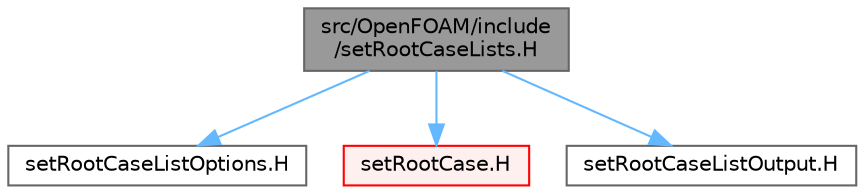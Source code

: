 digraph "src/OpenFOAM/include/setRootCaseLists.H"
{
 // LATEX_PDF_SIZE
  bgcolor="transparent";
  edge [fontname=Helvetica,fontsize=10,labelfontname=Helvetica,labelfontsize=10];
  node [fontname=Helvetica,fontsize=10,shape=box,height=0.2,width=0.4];
  Node1 [id="Node000001",label="src/OpenFOAM/include\l/setRootCaseLists.H",height=0.2,width=0.4,color="gray40", fillcolor="grey60", style="filled", fontcolor="black",tooltip=" "];
  Node1 -> Node2 [id="edge1_Node000001_Node000002",color="steelblue1",style="solid",tooltip=" "];
  Node2 [id="Node000002",label="setRootCaseListOptions.H",height=0.2,width=0.4,color="grey40", fillcolor="white", style="filled",URL="$setRootCaseListOptions_8H.html",tooltip=" "];
  Node1 -> Node3 [id="edge2_Node000001_Node000003",color="steelblue1",style="solid",tooltip=" "];
  Node3 [id="Node000003",label="setRootCase.H",height=0.2,width=0.4,color="red", fillcolor="#FFF0F0", style="filled",URL="$setRootCase_8H.html",tooltip=" "];
  Node1 -> Node5 [id="edge3_Node000001_Node000005",color="steelblue1",style="solid",tooltip=" "];
  Node5 [id="Node000005",label="setRootCaseListOutput.H",height=0.2,width=0.4,color="grey40", fillcolor="white", style="filled",URL="$setRootCaseListOutput_8H.html",tooltip=" "];
}

